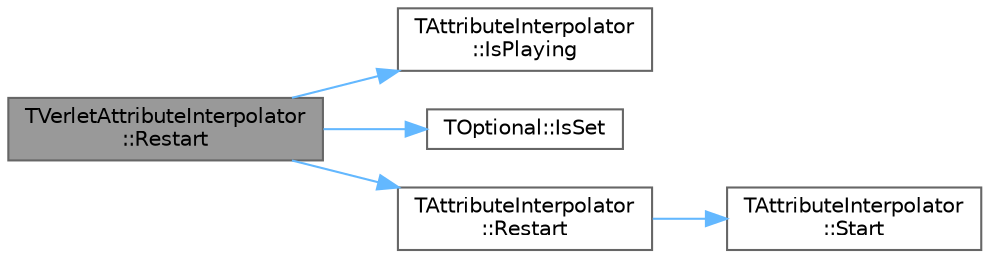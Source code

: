 digraph "TVerletAttributeInterpolator::Restart"
{
 // INTERACTIVE_SVG=YES
 // LATEX_PDF_SIZE
  bgcolor="transparent";
  edge [fontname=Helvetica,fontsize=10,labelfontname=Helvetica,labelfontsize=10];
  node [fontname=Helvetica,fontsize=10,shape=box,height=0.2,width=0.4];
  rankdir="LR";
  Node1 [id="Node000001",label="TVerletAttributeInterpolator\l::Restart",height=0.2,width=0.4,color="gray40", fillcolor="grey60", style="filled", fontcolor="black",tooltip=" "];
  Node1 -> Node2 [id="edge1_Node000001_Node000002",color="steelblue1",style="solid",tooltip=" "];
  Node2 [id="Node000002",label="TAttributeInterpolator\l::IsPlaying",height=0.2,width=0.4,color="grey40", fillcolor="white", style="filled",URL="$d4/da5/classTAttributeInterpolator.html#a8719b94f4fd20bf525987a3961145a6c",tooltip=" "];
  Node1 -> Node3 [id="edge2_Node000001_Node000003",color="steelblue1",style="solid",tooltip=" "];
  Node3 [id="Node000003",label="TOptional::IsSet",height=0.2,width=0.4,color="grey40", fillcolor="white", style="filled",URL="$d7/d70/structTOptional.html#abefc0af22acb393ca97df57062fa85ad",tooltip=" "];
  Node1 -> Node4 [id="edge3_Node000001_Node000004",color="steelblue1",style="solid",tooltip=" "];
  Node4 [id="Node000004",label="TAttributeInterpolator\l::Restart",height=0.2,width=0.4,color="grey40", fillcolor="white", style="filled",URL="$d4/da5/classTAttributeInterpolator.html#aafc62d8ee391f565f7482f033e5920bd",tooltip=" "];
  Node4 -> Node5 [id="edge4_Node000004_Node000005",color="steelblue1",style="solid",tooltip=" "];
  Node5 [id="Node000005",label="TAttributeInterpolator\l::Start",height=0.2,width=0.4,color="grey40", fillcolor="white", style="filled",URL="$d4/da5/classTAttributeInterpolator.html#ad122a6e0c831f5de69c338b61ee13bb6",tooltip=" "];
}
